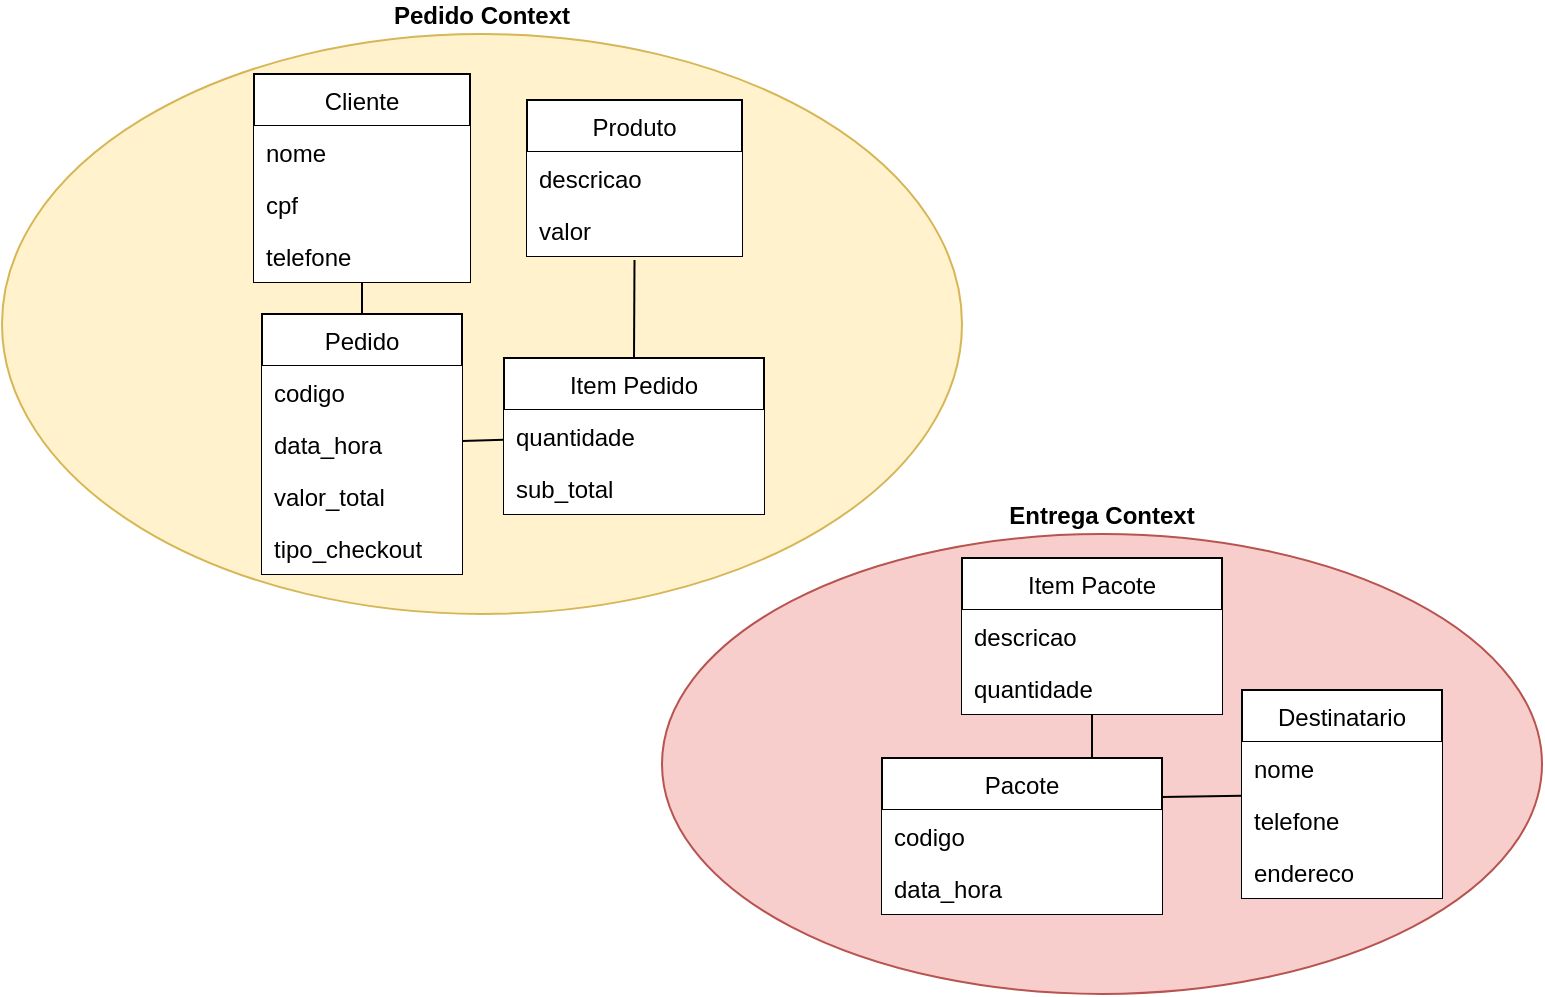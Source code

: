 <mxfile version="14.9.3" type="github">
  <diagram id="qcqPcz8LdrNDXaNSJcfC" name="Page-1">
    <mxGraphModel dx="1422" dy="774" grid="1" gridSize="10" guides="1" tooltips="1" connect="1" arrows="1" fold="1" page="1" pageScale="1" pageWidth="850" pageHeight="1100" math="0" shadow="0">
      <root>
        <mxCell id="0" />
        <mxCell id="1" parent="0" />
        <mxCell id="J9RusMExjl6bTPECqHxw-5" value="&lt;b&gt;Pedido Context&lt;/b&gt;" style="ellipse;whiteSpace=wrap;html=1;labelPosition=center;verticalLabelPosition=top;align=center;verticalAlign=bottom;fillColor=#fff2cc;strokeColor=#d6b656;" vertex="1" parent="1">
          <mxGeometry x="40" y="210" width="480" height="290" as="geometry" />
        </mxCell>
        <mxCell id="J9RusMExjl6bTPECqHxw-8" value="&lt;b&gt;Entrega Context&lt;/b&gt;" style="ellipse;whiteSpace=wrap;html=1;labelPosition=center;verticalLabelPosition=top;align=center;verticalAlign=bottom;fillColor=#f8cecc;strokeColor=#b85450;" vertex="1" parent="1">
          <mxGeometry x="370" y="460" width="440" height="230" as="geometry" />
        </mxCell>
        <mxCell id="J9RusMExjl6bTPECqHxw-12" value="Cliente" style="swimlane;fontStyle=0;childLayout=stackLayout;horizontal=1;startSize=26;horizontalStack=0;resizeParent=1;resizeParentMax=0;resizeLast=0;collapsible=1;marginBottom=0;" vertex="1" parent="1">
          <mxGeometry x="166" y="230" width="108" height="104" as="geometry" />
        </mxCell>
        <mxCell id="J9RusMExjl6bTPECqHxw-13" value="nome" style="text;strokeColor=none;align=left;verticalAlign=top;spacingLeft=4;spacingRight=4;overflow=hidden;rotatable=0;points=[[0,0.5],[1,0.5]];portConstraint=eastwest;fillColor=#ffffff;" vertex="1" parent="J9RusMExjl6bTPECqHxw-12">
          <mxGeometry y="26" width="108" height="26" as="geometry" />
        </mxCell>
        <mxCell id="J9RusMExjl6bTPECqHxw-14" value="cpf" style="text;strokeColor=none;align=left;verticalAlign=top;spacingLeft=4;spacingRight=4;overflow=hidden;rotatable=0;points=[[0,0.5],[1,0.5]];portConstraint=eastwest;fillColor=#ffffff;" vertex="1" parent="J9RusMExjl6bTPECqHxw-12">
          <mxGeometry y="52" width="108" height="26" as="geometry" />
        </mxCell>
        <mxCell id="J9RusMExjl6bTPECqHxw-15" value="telefone" style="text;strokeColor=none;align=left;verticalAlign=top;spacingLeft=4;spacingRight=4;overflow=hidden;rotatable=0;points=[[0,0.5],[1,0.5]];portConstraint=eastwest;fillColor=#ffffff;" vertex="1" parent="J9RusMExjl6bTPECqHxw-12">
          <mxGeometry y="78" width="108" height="26" as="geometry" />
        </mxCell>
        <mxCell id="J9RusMExjl6bTPECqHxw-16" value="Produto" style="swimlane;fontStyle=0;childLayout=stackLayout;horizontal=1;startSize=26;horizontalStack=0;resizeParent=1;resizeParentMax=0;resizeLast=0;collapsible=1;marginBottom=0;" vertex="1" parent="1">
          <mxGeometry x="302.5" y="243" width="107.5" height="78" as="geometry" />
        </mxCell>
        <mxCell id="J9RusMExjl6bTPECqHxw-17" value="descricao" style="text;strokeColor=none;align=left;verticalAlign=top;spacingLeft=4;spacingRight=4;overflow=hidden;rotatable=0;points=[[0,0.5],[1,0.5]];portConstraint=eastwest;fillColor=#ffffff;" vertex="1" parent="J9RusMExjl6bTPECqHxw-16">
          <mxGeometry y="26" width="107.5" height="26" as="geometry" />
        </mxCell>
        <mxCell id="J9RusMExjl6bTPECqHxw-18" value="valor" style="text;strokeColor=none;align=left;verticalAlign=top;spacingLeft=4;spacingRight=4;overflow=hidden;rotatable=0;points=[[0,0.5],[1,0.5]];portConstraint=eastwest;fillColor=#ffffff;" vertex="1" parent="J9RusMExjl6bTPECqHxw-16">
          <mxGeometry y="52" width="107.5" height="26" as="geometry" />
        </mxCell>
        <mxCell id="J9RusMExjl6bTPECqHxw-23" style="rounded=0;orthogonalLoop=1;jettySize=auto;html=1;endArrow=none;endFill=0;exitX=0.5;exitY=0;exitDx=0;exitDy=0;" edge="1" parent="1" source="J9RusMExjl6bTPECqHxw-20" target="J9RusMExjl6bTPECqHxw-15">
          <mxGeometry relative="1" as="geometry" />
        </mxCell>
        <mxCell id="J9RusMExjl6bTPECqHxw-40" value="" style="edgeStyle=none;rounded=0;orthogonalLoop=1;jettySize=auto;html=1;endArrow=none;endFill=0;" edge="1" parent="1" source="J9RusMExjl6bTPECqHxw-20" target="J9RusMExjl6bTPECqHxw-37">
          <mxGeometry relative="1" as="geometry" />
        </mxCell>
        <mxCell id="J9RusMExjl6bTPECqHxw-20" value="Pedido" style="swimlane;fontStyle=0;childLayout=stackLayout;horizontal=1;startSize=26;horizontalStack=0;resizeParent=1;resizeParentMax=0;resizeLast=0;collapsible=1;marginBottom=0;" vertex="1" parent="1">
          <mxGeometry x="170" y="350" width="100" height="130" as="geometry" />
        </mxCell>
        <mxCell id="J9RusMExjl6bTPECqHxw-21" value="codigo" style="text;strokeColor=none;align=left;verticalAlign=top;spacingLeft=4;spacingRight=4;overflow=hidden;rotatable=0;points=[[0,0.5],[1,0.5]];portConstraint=eastwest;fillColor=#ffffff;" vertex="1" parent="J9RusMExjl6bTPECqHxw-20">
          <mxGeometry y="26" width="100" height="26" as="geometry" />
        </mxCell>
        <mxCell id="J9RusMExjl6bTPECqHxw-42" value="data_hora" style="text;strokeColor=none;align=left;verticalAlign=top;spacingLeft=4;spacingRight=4;overflow=hidden;rotatable=0;points=[[0,0.5],[1,0.5]];portConstraint=eastwest;fillColor=#ffffff;" vertex="1" parent="J9RusMExjl6bTPECqHxw-20">
          <mxGeometry y="52" width="100" height="26" as="geometry" />
        </mxCell>
        <mxCell id="J9RusMExjl6bTPECqHxw-22" value="valor_total" style="text;strokeColor=none;align=left;verticalAlign=top;spacingLeft=4;spacingRight=4;overflow=hidden;rotatable=0;points=[[0,0.5],[1,0.5]];portConstraint=eastwest;fillColor=#ffffff;" vertex="1" parent="J9RusMExjl6bTPECqHxw-20">
          <mxGeometry y="78" width="100" height="26" as="geometry" />
        </mxCell>
        <mxCell id="J9RusMExjl6bTPECqHxw-46" value="tipo_checkout" style="text;strokeColor=none;align=left;verticalAlign=top;spacingLeft=4;spacingRight=4;overflow=hidden;rotatable=0;points=[[0,0.5],[1,0.5]];portConstraint=eastwest;fillColor=#ffffff;" vertex="1" parent="J9RusMExjl6bTPECqHxw-20">
          <mxGeometry y="104" width="100" height="26" as="geometry" />
        </mxCell>
        <mxCell id="J9RusMExjl6bTPECqHxw-25" value="Item Pacote" style="swimlane;fontStyle=0;childLayout=stackLayout;horizontal=1;startSize=26;horizontalStack=0;resizeParent=1;resizeParentMax=0;resizeLast=0;collapsible=1;marginBottom=0;" vertex="1" parent="1">
          <mxGeometry x="520" y="472" width="130" height="78" as="geometry" />
        </mxCell>
        <mxCell id="J9RusMExjl6bTPECqHxw-26" value="descricao" style="text;strokeColor=none;align=left;verticalAlign=top;spacingLeft=4;spacingRight=4;overflow=hidden;rotatable=0;points=[[0,0.5],[1,0.5]];portConstraint=eastwest;fillColor=#ffffff;" vertex="1" parent="J9RusMExjl6bTPECqHxw-25">
          <mxGeometry y="26" width="130" height="26" as="geometry" />
        </mxCell>
        <mxCell id="J9RusMExjl6bTPECqHxw-43" value="quantidade" style="text;strokeColor=none;align=left;verticalAlign=top;spacingLeft=4;spacingRight=4;overflow=hidden;rotatable=0;points=[[0,0.5],[1,0.5]];portConstraint=eastwest;fillColor=#ffffff;" vertex="1" parent="J9RusMExjl6bTPECqHxw-25">
          <mxGeometry y="52" width="130" height="26" as="geometry" />
        </mxCell>
        <mxCell id="J9RusMExjl6bTPECqHxw-28" value="Pacote" style="swimlane;fontStyle=0;childLayout=stackLayout;horizontal=1;startSize=26;horizontalStack=0;resizeParent=1;resizeParentMax=0;resizeLast=0;collapsible=1;marginBottom=0;" vertex="1" parent="1">
          <mxGeometry x="480" y="572" width="140" height="78" as="geometry" />
        </mxCell>
        <mxCell id="J9RusMExjl6bTPECqHxw-29" value="codigo" style="text;strokeColor=none;align=left;verticalAlign=top;spacingLeft=4;spacingRight=4;overflow=hidden;rotatable=0;points=[[0,0.5],[1,0.5]];portConstraint=eastwest;fillColor=#ffffff;" vertex="1" parent="J9RusMExjl6bTPECqHxw-28">
          <mxGeometry y="26" width="140" height="26" as="geometry" />
        </mxCell>
        <mxCell id="J9RusMExjl6bTPECqHxw-30" value="data_hora" style="text;strokeColor=none;align=left;verticalAlign=top;spacingLeft=4;spacingRight=4;overflow=hidden;rotatable=0;points=[[0,0.5],[1,0.5]];portConstraint=eastwest;fillColor=#ffffff;" vertex="1" parent="J9RusMExjl6bTPECqHxw-28">
          <mxGeometry y="52" width="140" height="26" as="geometry" />
        </mxCell>
        <mxCell id="J9RusMExjl6bTPECqHxw-45" style="edgeStyle=none;rounded=0;orthogonalLoop=1;jettySize=auto;html=1;endArrow=none;endFill=0;entryX=1;entryY=0.25;entryDx=0;entryDy=0;" edge="1" parent="1" source="J9RusMExjl6bTPECqHxw-31" target="J9RusMExjl6bTPECqHxw-28">
          <mxGeometry relative="1" as="geometry" />
        </mxCell>
        <mxCell id="J9RusMExjl6bTPECqHxw-31" value="Destinatario" style="swimlane;fontStyle=0;childLayout=stackLayout;horizontal=1;startSize=26;horizontalStack=0;resizeParent=1;resizeParentMax=0;resizeLast=0;collapsible=1;marginBottom=0;" vertex="1" parent="1">
          <mxGeometry x="660" y="538" width="100" height="104" as="geometry" />
        </mxCell>
        <mxCell id="J9RusMExjl6bTPECqHxw-32" value="nome" style="text;strokeColor=none;align=left;verticalAlign=top;spacingLeft=4;spacingRight=4;overflow=hidden;rotatable=0;points=[[0,0.5],[1,0.5]];portConstraint=eastwest;fillColor=#ffffff;" vertex="1" parent="J9RusMExjl6bTPECqHxw-31">
          <mxGeometry y="26" width="100" height="26" as="geometry" />
        </mxCell>
        <mxCell id="J9RusMExjl6bTPECqHxw-34" value="telefone" style="text;strokeColor=none;align=left;verticalAlign=top;spacingLeft=4;spacingRight=4;overflow=hidden;rotatable=0;points=[[0,0.5],[1,0.5]];portConstraint=eastwest;fillColor=#ffffff;" vertex="1" parent="J9RusMExjl6bTPECqHxw-31">
          <mxGeometry y="52" width="100" height="26" as="geometry" />
        </mxCell>
        <mxCell id="J9RusMExjl6bTPECqHxw-35" value="endereco" style="text;strokeColor=none;align=left;verticalAlign=top;spacingLeft=4;spacingRight=4;overflow=hidden;rotatable=0;points=[[0,0.5],[1,0.5]];portConstraint=eastwest;fillColor=#ffffff;" vertex="1" parent="J9RusMExjl6bTPECqHxw-31">
          <mxGeometry y="78" width="100" height="26" as="geometry" />
        </mxCell>
        <mxCell id="J9RusMExjl6bTPECqHxw-39" style="rounded=0;orthogonalLoop=1;jettySize=auto;html=1;exitX=0.5;exitY=0;exitDx=0;exitDy=0;entryX=0.5;entryY=1.077;entryDx=0;entryDy=0;entryPerimeter=0;endArrow=none;endFill=0;" edge="1" parent="1" source="J9RusMExjl6bTPECqHxw-36" target="J9RusMExjl6bTPECqHxw-18">
          <mxGeometry relative="1" as="geometry" />
        </mxCell>
        <mxCell id="J9RusMExjl6bTPECqHxw-36" value="Item Pedido" style="swimlane;fontStyle=0;childLayout=stackLayout;horizontal=1;startSize=26;horizontalStack=0;resizeParent=1;resizeParentMax=0;resizeLast=0;collapsible=1;marginBottom=0;" vertex="1" parent="1">
          <mxGeometry x="291" y="372" width="130" height="78" as="geometry" />
        </mxCell>
        <mxCell id="J9RusMExjl6bTPECqHxw-37" value="quantidade" style="text;strokeColor=none;align=left;verticalAlign=top;spacingLeft=4;spacingRight=4;overflow=hidden;rotatable=0;points=[[0,0.5],[1,0.5]];portConstraint=eastwest;fillColor=#ffffff;" vertex="1" parent="J9RusMExjl6bTPECqHxw-36">
          <mxGeometry y="26" width="130" height="26" as="geometry" />
        </mxCell>
        <mxCell id="J9RusMExjl6bTPECqHxw-41" value="sub_total" style="text;strokeColor=none;align=left;verticalAlign=top;spacingLeft=4;spacingRight=4;overflow=hidden;rotatable=0;points=[[0,0.5],[1,0.5]];portConstraint=eastwest;fillColor=#ffffff;" vertex="1" parent="J9RusMExjl6bTPECqHxw-36">
          <mxGeometry y="52" width="130" height="26" as="geometry" />
        </mxCell>
        <mxCell id="J9RusMExjl6bTPECqHxw-44" style="edgeStyle=none;rounded=0;orthogonalLoop=1;jettySize=auto;html=1;entryX=0.75;entryY=0;entryDx=0;entryDy=0;endArrow=none;endFill=0;" edge="1" parent="1" source="J9RusMExjl6bTPECqHxw-43" target="J9RusMExjl6bTPECqHxw-28">
          <mxGeometry relative="1" as="geometry">
            <mxPoint x="516" y="570" as="sourcePoint" />
          </mxGeometry>
        </mxCell>
      </root>
    </mxGraphModel>
  </diagram>
</mxfile>
